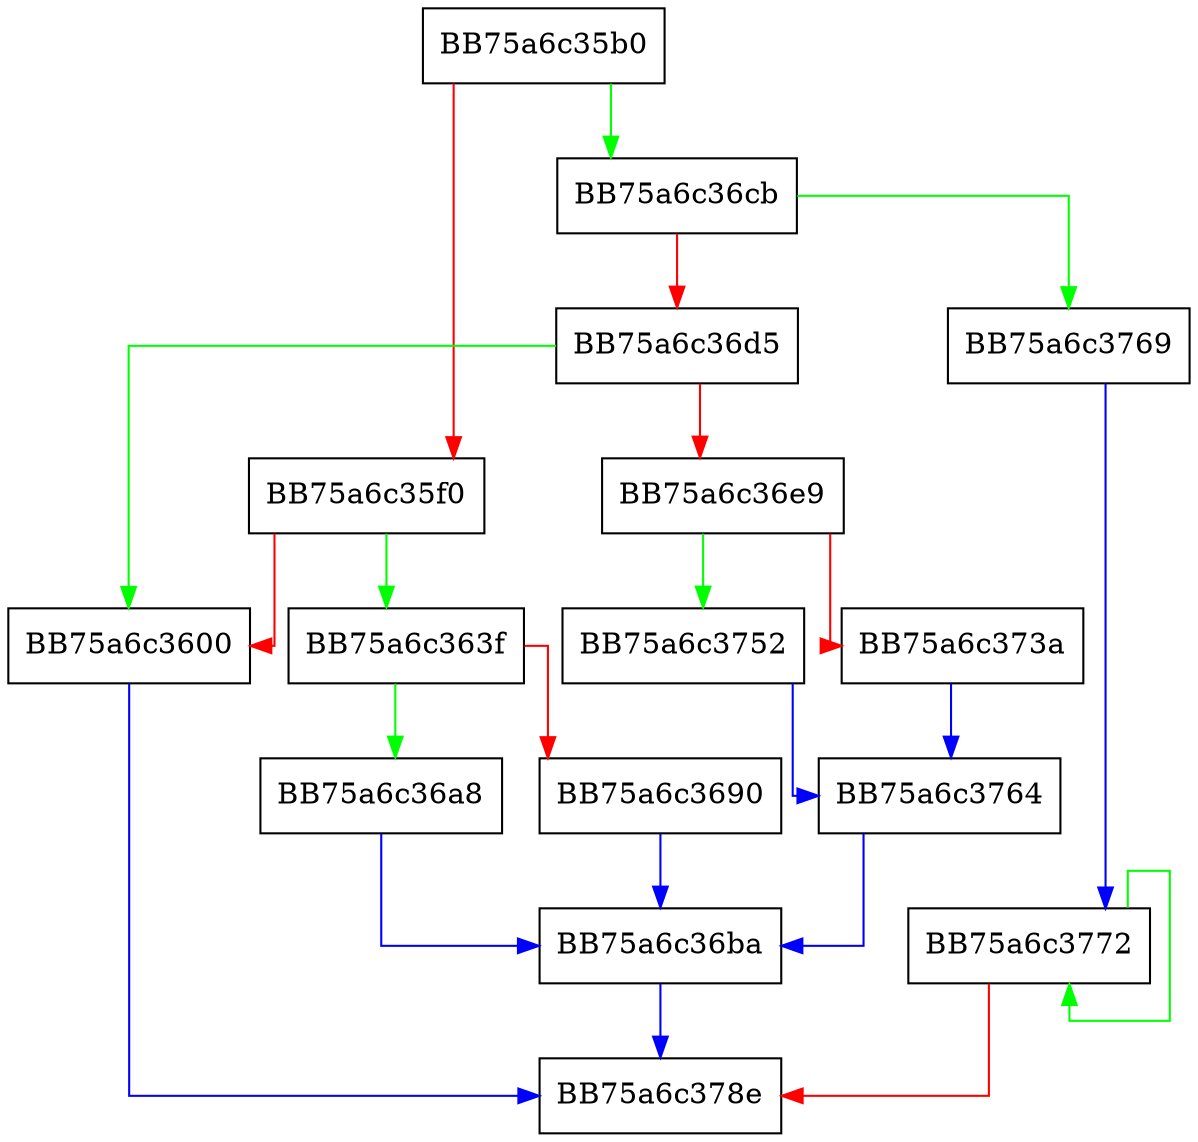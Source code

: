 digraph SSE4_pcmpeqq {
  node [shape="box"];
  graph [splines=ortho];
  BB75a6c35b0 -> BB75a6c36cb [color="green"];
  BB75a6c35b0 -> BB75a6c35f0 [color="red"];
  BB75a6c35f0 -> BB75a6c363f [color="green"];
  BB75a6c35f0 -> BB75a6c3600 [color="red"];
  BB75a6c3600 -> BB75a6c378e [color="blue"];
  BB75a6c363f -> BB75a6c36a8 [color="green"];
  BB75a6c363f -> BB75a6c3690 [color="red"];
  BB75a6c3690 -> BB75a6c36ba [color="blue"];
  BB75a6c36a8 -> BB75a6c36ba [color="blue"];
  BB75a6c36ba -> BB75a6c378e [color="blue"];
  BB75a6c36cb -> BB75a6c3769 [color="green"];
  BB75a6c36cb -> BB75a6c36d5 [color="red"];
  BB75a6c36d5 -> BB75a6c3600 [color="green"];
  BB75a6c36d5 -> BB75a6c36e9 [color="red"];
  BB75a6c36e9 -> BB75a6c3752 [color="green"];
  BB75a6c36e9 -> BB75a6c373a [color="red"];
  BB75a6c373a -> BB75a6c3764 [color="blue"];
  BB75a6c3752 -> BB75a6c3764 [color="blue"];
  BB75a6c3764 -> BB75a6c36ba [color="blue"];
  BB75a6c3769 -> BB75a6c3772 [color="blue"];
  BB75a6c3772 -> BB75a6c3772 [color="green"];
  BB75a6c3772 -> BB75a6c378e [color="red"];
}